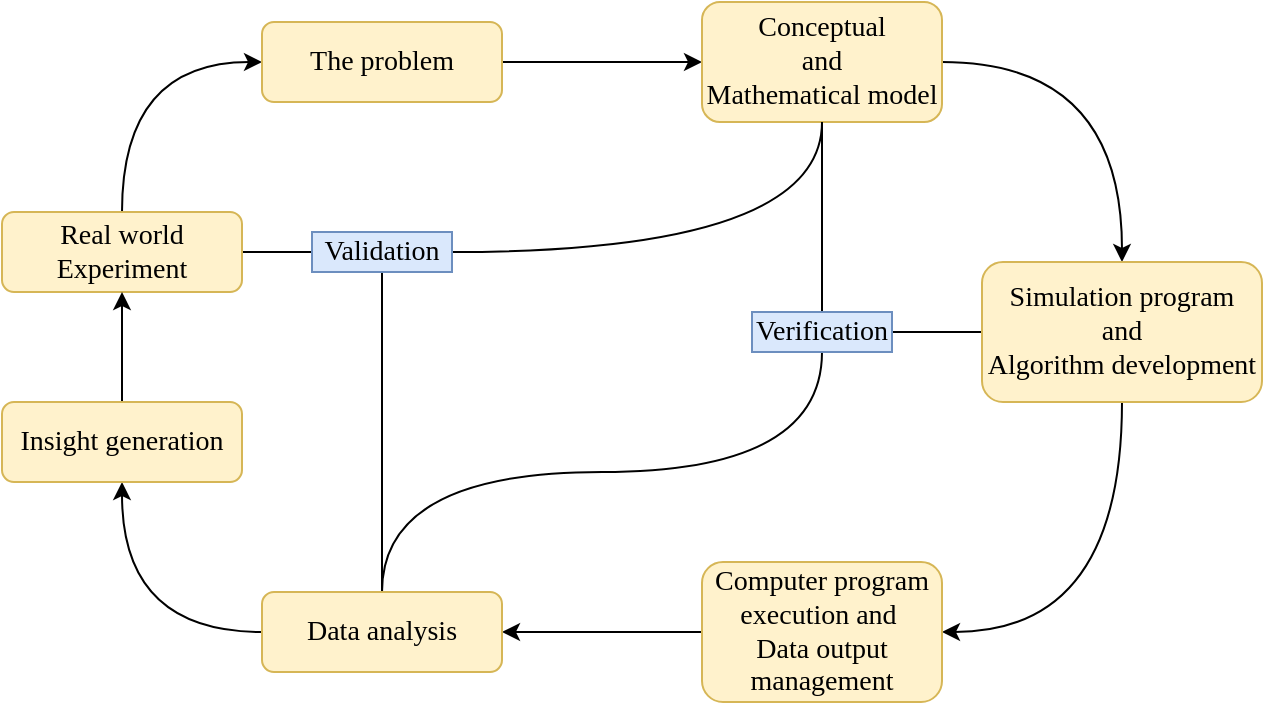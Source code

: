 <mxfile version="14.9.1" type="github">
  <diagram id="C5RBs43oDa-KdzZeNtuy" name="Page-1">
    <mxGraphModel dx="1357" dy="813" grid="1" gridSize="10" guides="1" tooltips="1" connect="1" arrows="1" fold="1" page="1" pageScale="1" pageWidth="827" pageHeight="1169" math="0" shadow="0">
      <root>
        <mxCell id="WIyWlLk6GJQsqaUBKTNV-0" />
        <mxCell id="WIyWlLk6GJQsqaUBKTNV-1" parent="WIyWlLk6GJQsqaUBKTNV-0" />
        <mxCell id="0BW1OnPK2yhxdBp5YWeg-11" style="edgeStyle=orthogonalEdgeStyle;curved=1;rounded=0;orthogonalLoop=1;jettySize=auto;html=1;exitX=0.5;exitY=0;exitDx=0;exitDy=0;entryX=0;entryY=0.5;entryDx=0;entryDy=0;" edge="1" parent="WIyWlLk6GJQsqaUBKTNV-1" source="WIyWlLk6GJQsqaUBKTNV-3" target="0BW1OnPK2yhxdBp5YWeg-0">
          <mxGeometry relative="1" as="geometry" />
        </mxCell>
        <mxCell id="0BW1OnPK2yhxdBp5YWeg-21" style="edgeStyle=orthogonalEdgeStyle;curved=1;rounded=0;orthogonalLoop=1;jettySize=auto;html=1;exitX=1;exitY=0.5;exitDx=0;exitDy=0;entryX=0;entryY=0.5;entryDx=0;entryDy=0;endArrow=none;endFill=0;" edge="1" parent="WIyWlLk6GJQsqaUBKTNV-1" source="WIyWlLk6GJQsqaUBKTNV-3" target="0BW1OnPK2yhxdBp5YWeg-6">
          <mxGeometry relative="1" as="geometry" />
        </mxCell>
        <mxCell id="WIyWlLk6GJQsqaUBKTNV-3" value="&lt;font face=&quot;Times New Roman&quot; style=&quot;font-size: 14px&quot;&gt;Real world&lt;br&gt;Experiment&lt;/font&gt;" style="rounded=1;whiteSpace=wrap;html=1;fontSize=12;glass=0;strokeWidth=1;shadow=0;fillColor=#fff2cc;strokeColor=#d6b656;" parent="WIyWlLk6GJQsqaUBKTNV-1" vertex="1">
          <mxGeometry x="90" y="225" width="120" height="40" as="geometry" />
        </mxCell>
        <mxCell id="0BW1OnPK2yhxdBp5YWeg-12" style="edgeStyle=orthogonalEdgeStyle;curved=1;rounded=0;orthogonalLoop=1;jettySize=auto;html=1;exitX=1;exitY=0.5;exitDx=0;exitDy=0;entryX=0;entryY=0.5;entryDx=0;entryDy=0;" edge="1" parent="WIyWlLk6GJQsqaUBKTNV-1" source="0BW1OnPK2yhxdBp5YWeg-0" target="0BW1OnPK2yhxdBp5YWeg-1">
          <mxGeometry relative="1" as="geometry" />
        </mxCell>
        <mxCell id="0BW1OnPK2yhxdBp5YWeg-0" value="&lt;font face=&quot;Times New Roman&quot; style=&quot;font-size: 14px&quot;&gt;The problem&lt;/font&gt;" style="rounded=1;whiteSpace=wrap;html=1;fontSize=12;glass=0;strokeWidth=1;shadow=0;fillColor=#fff2cc;strokeColor=#d6b656;" vertex="1" parent="WIyWlLk6GJQsqaUBKTNV-1">
          <mxGeometry x="220" y="130" width="120" height="40" as="geometry" />
        </mxCell>
        <mxCell id="0BW1OnPK2yhxdBp5YWeg-13" style="edgeStyle=orthogonalEdgeStyle;curved=1;rounded=0;orthogonalLoop=1;jettySize=auto;html=1;exitX=1;exitY=0.5;exitDx=0;exitDy=0;entryX=0.5;entryY=0;entryDx=0;entryDy=0;" edge="1" parent="WIyWlLk6GJQsqaUBKTNV-1" source="0BW1OnPK2yhxdBp5YWeg-1" target="0BW1OnPK2yhxdBp5YWeg-2">
          <mxGeometry relative="1" as="geometry" />
        </mxCell>
        <mxCell id="0BW1OnPK2yhxdBp5YWeg-18" style="edgeStyle=orthogonalEdgeStyle;curved=1;rounded=0;orthogonalLoop=1;jettySize=auto;html=1;exitX=0.5;exitY=1;exitDx=0;exitDy=0;entryX=0.5;entryY=0;entryDx=0;entryDy=0;endArrow=none;endFill=0;" edge="1" parent="WIyWlLk6GJQsqaUBKTNV-1" source="0BW1OnPK2yhxdBp5YWeg-1" target="0BW1OnPK2yhxdBp5YWeg-7">
          <mxGeometry relative="1" as="geometry" />
        </mxCell>
        <mxCell id="0BW1OnPK2yhxdBp5YWeg-1" value="&lt;font face=&quot;Times New Roman&quot; style=&quot;font-size: 14px&quot;&gt;Conceptual &lt;br&gt;and&lt;br&gt;Mathematical model&lt;/font&gt;" style="rounded=1;whiteSpace=wrap;html=1;fontSize=12;glass=0;strokeWidth=1;shadow=0;fillColor=#fff2cc;strokeColor=#d6b656;" vertex="1" parent="WIyWlLk6GJQsqaUBKTNV-1">
          <mxGeometry x="440" y="120" width="120" height="60" as="geometry" />
        </mxCell>
        <mxCell id="0BW1OnPK2yhxdBp5YWeg-14" style="edgeStyle=orthogonalEdgeStyle;curved=1;rounded=0;orthogonalLoop=1;jettySize=auto;html=1;exitX=0.5;exitY=1;exitDx=0;exitDy=0;entryX=1;entryY=0.5;entryDx=0;entryDy=0;" edge="1" parent="WIyWlLk6GJQsqaUBKTNV-1" source="0BW1OnPK2yhxdBp5YWeg-2" target="0BW1OnPK2yhxdBp5YWeg-3">
          <mxGeometry relative="1" as="geometry" />
        </mxCell>
        <mxCell id="0BW1OnPK2yhxdBp5YWeg-25" style="edgeStyle=orthogonalEdgeStyle;curved=1;rounded=0;orthogonalLoop=1;jettySize=auto;html=1;exitX=0;exitY=0.5;exitDx=0;exitDy=0;entryX=1;entryY=0.5;entryDx=0;entryDy=0;endArrow=none;endFill=0;" edge="1" parent="WIyWlLk6GJQsqaUBKTNV-1" source="0BW1OnPK2yhxdBp5YWeg-2" target="0BW1OnPK2yhxdBp5YWeg-7">
          <mxGeometry relative="1" as="geometry" />
        </mxCell>
        <mxCell id="0BW1OnPK2yhxdBp5YWeg-2" value="&lt;font face=&quot;Times New Roman&quot; style=&quot;font-size: 14px&quot;&gt;Simulation program &lt;br&gt;and&lt;br&gt;Algorithm development&lt;/font&gt;" style="rounded=1;whiteSpace=wrap;html=1;fontSize=12;glass=0;strokeWidth=1;shadow=0;fillColor=#fff2cc;strokeColor=#d6b656;" vertex="1" parent="WIyWlLk6GJQsqaUBKTNV-1">
          <mxGeometry x="580" y="250" width="140" height="70" as="geometry" />
        </mxCell>
        <mxCell id="0BW1OnPK2yhxdBp5YWeg-15" style="edgeStyle=orthogonalEdgeStyle;curved=1;rounded=0;orthogonalLoop=1;jettySize=auto;html=1;exitX=0;exitY=0.5;exitDx=0;exitDy=0;entryX=1;entryY=0.5;entryDx=0;entryDy=0;" edge="1" parent="WIyWlLk6GJQsqaUBKTNV-1" source="0BW1OnPK2yhxdBp5YWeg-3" target="0BW1OnPK2yhxdBp5YWeg-4">
          <mxGeometry relative="1" as="geometry" />
        </mxCell>
        <mxCell id="0BW1OnPK2yhxdBp5YWeg-3" value="&lt;font face=&quot;Times New Roman&quot; style=&quot;font-size: 14px&quot;&gt;Computer program execution and&amp;nbsp;&lt;br&gt;Data output management&lt;/font&gt;" style="rounded=1;whiteSpace=wrap;html=1;fontSize=12;glass=0;strokeWidth=1;shadow=0;fillColor=#fff2cc;strokeColor=#d6b656;" vertex="1" parent="WIyWlLk6GJQsqaUBKTNV-1">
          <mxGeometry x="440" y="400" width="120" height="70" as="geometry" />
        </mxCell>
        <mxCell id="0BW1OnPK2yhxdBp5YWeg-16" style="edgeStyle=orthogonalEdgeStyle;curved=1;rounded=0;orthogonalLoop=1;jettySize=auto;html=1;exitX=0;exitY=0.5;exitDx=0;exitDy=0;" edge="1" parent="WIyWlLk6GJQsqaUBKTNV-1" source="0BW1OnPK2yhxdBp5YWeg-4" target="0BW1OnPK2yhxdBp5YWeg-5">
          <mxGeometry relative="1" as="geometry" />
        </mxCell>
        <mxCell id="0BW1OnPK2yhxdBp5YWeg-23" style="edgeStyle=orthogonalEdgeStyle;curved=1;rounded=0;orthogonalLoop=1;jettySize=auto;html=1;exitX=0.5;exitY=0;exitDx=0;exitDy=0;entryX=0.5;entryY=1;entryDx=0;entryDy=0;endArrow=none;endFill=0;" edge="1" parent="WIyWlLk6GJQsqaUBKTNV-1" source="0BW1OnPK2yhxdBp5YWeg-4" target="0BW1OnPK2yhxdBp5YWeg-6">
          <mxGeometry relative="1" as="geometry" />
        </mxCell>
        <mxCell id="0BW1OnPK2yhxdBp5YWeg-24" style="edgeStyle=orthogonalEdgeStyle;curved=1;rounded=0;orthogonalLoop=1;jettySize=auto;html=1;exitX=0.5;exitY=0;exitDx=0;exitDy=0;entryX=0.5;entryY=1;entryDx=0;entryDy=0;endArrow=none;endFill=0;" edge="1" parent="WIyWlLk6GJQsqaUBKTNV-1" source="0BW1OnPK2yhxdBp5YWeg-4" target="0BW1OnPK2yhxdBp5YWeg-7">
          <mxGeometry relative="1" as="geometry" />
        </mxCell>
        <mxCell id="0BW1OnPK2yhxdBp5YWeg-4" value="&lt;font face=&quot;Times New Roman&quot; style=&quot;font-size: 14px&quot;&gt;Data analysis&lt;/font&gt;" style="rounded=1;whiteSpace=wrap;html=1;fontSize=12;glass=0;strokeWidth=1;shadow=0;fillColor=#fff2cc;strokeColor=#d6b656;" vertex="1" parent="WIyWlLk6GJQsqaUBKTNV-1">
          <mxGeometry x="220" y="415" width="120" height="40" as="geometry" />
        </mxCell>
        <mxCell id="0BW1OnPK2yhxdBp5YWeg-17" style="edgeStyle=orthogonalEdgeStyle;curved=1;rounded=0;orthogonalLoop=1;jettySize=auto;html=1;exitX=0.5;exitY=0;exitDx=0;exitDy=0;entryX=0.5;entryY=1;entryDx=0;entryDy=0;" edge="1" parent="WIyWlLk6GJQsqaUBKTNV-1" source="0BW1OnPK2yhxdBp5YWeg-5" target="WIyWlLk6GJQsqaUBKTNV-3">
          <mxGeometry relative="1" as="geometry" />
        </mxCell>
        <mxCell id="0BW1OnPK2yhxdBp5YWeg-5" value="&lt;font style=&quot;font-size: 14px&quot; face=&quot;Times New Roman&quot;&gt;Insight generation&lt;/font&gt;" style="rounded=1;whiteSpace=wrap;html=1;fontSize=12;glass=0;strokeWidth=1;shadow=0;fillColor=#fff2cc;strokeColor=#d6b656;" vertex="1" parent="WIyWlLk6GJQsqaUBKTNV-1">
          <mxGeometry x="90" y="320" width="120" height="40" as="geometry" />
        </mxCell>
        <mxCell id="0BW1OnPK2yhxdBp5YWeg-22" style="edgeStyle=orthogonalEdgeStyle;curved=1;rounded=0;orthogonalLoop=1;jettySize=auto;html=1;exitX=1;exitY=0.5;exitDx=0;exitDy=0;entryX=0.5;entryY=1;entryDx=0;entryDy=0;endArrow=none;endFill=0;" edge="1" parent="WIyWlLk6GJQsqaUBKTNV-1" source="0BW1OnPK2yhxdBp5YWeg-6" target="0BW1OnPK2yhxdBp5YWeg-1">
          <mxGeometry relative="1" as="geometry" />
        </mxCell>
        <mxCell id="0BW1OnPK2yhxdBp5YWeg-6" value="&lt;font style=&quot;font-size: 14px&quot; face=&quot;Times New Roman&quot;&gt;Validation&lt;/font&gt;" style="text;html=1;strokeColor=#6c8ebf;fillColor=#dae8fc;align=center;verticalAlign=middle;whiteSpace=wrap;rounded=0;" vertex="1" parent="WIyWlLk6GJQsqaUBKTNV-1">
          <mxGeometry x="245" y="235" width="70" height="20" as="geometry" />
        </mxCell>
        <mxCell id="0BW1OnPK2yhxdBp5YWeg-7" value="&lt;font face=&quot;Times New Roman&quot; style=&quot;font-size: 14px&quot;&gt;Verification&lt;/font&gt;" style="text;html=1;align=center;verticalAlign=middle;whiteSpace=wrap;rounded=0;fillColor=#dae8fc;strokeColor=#6c8ebf;" vertex="1" parent="WIyWlLk6GJQsqaUBKTNV-1">
          <mxGeometry x="465" y="275" width="70" height="20" as="geometry" />
        </mxCell>
      </root>
    </mxGraphModel>
  </diagram>
</mxfile>
